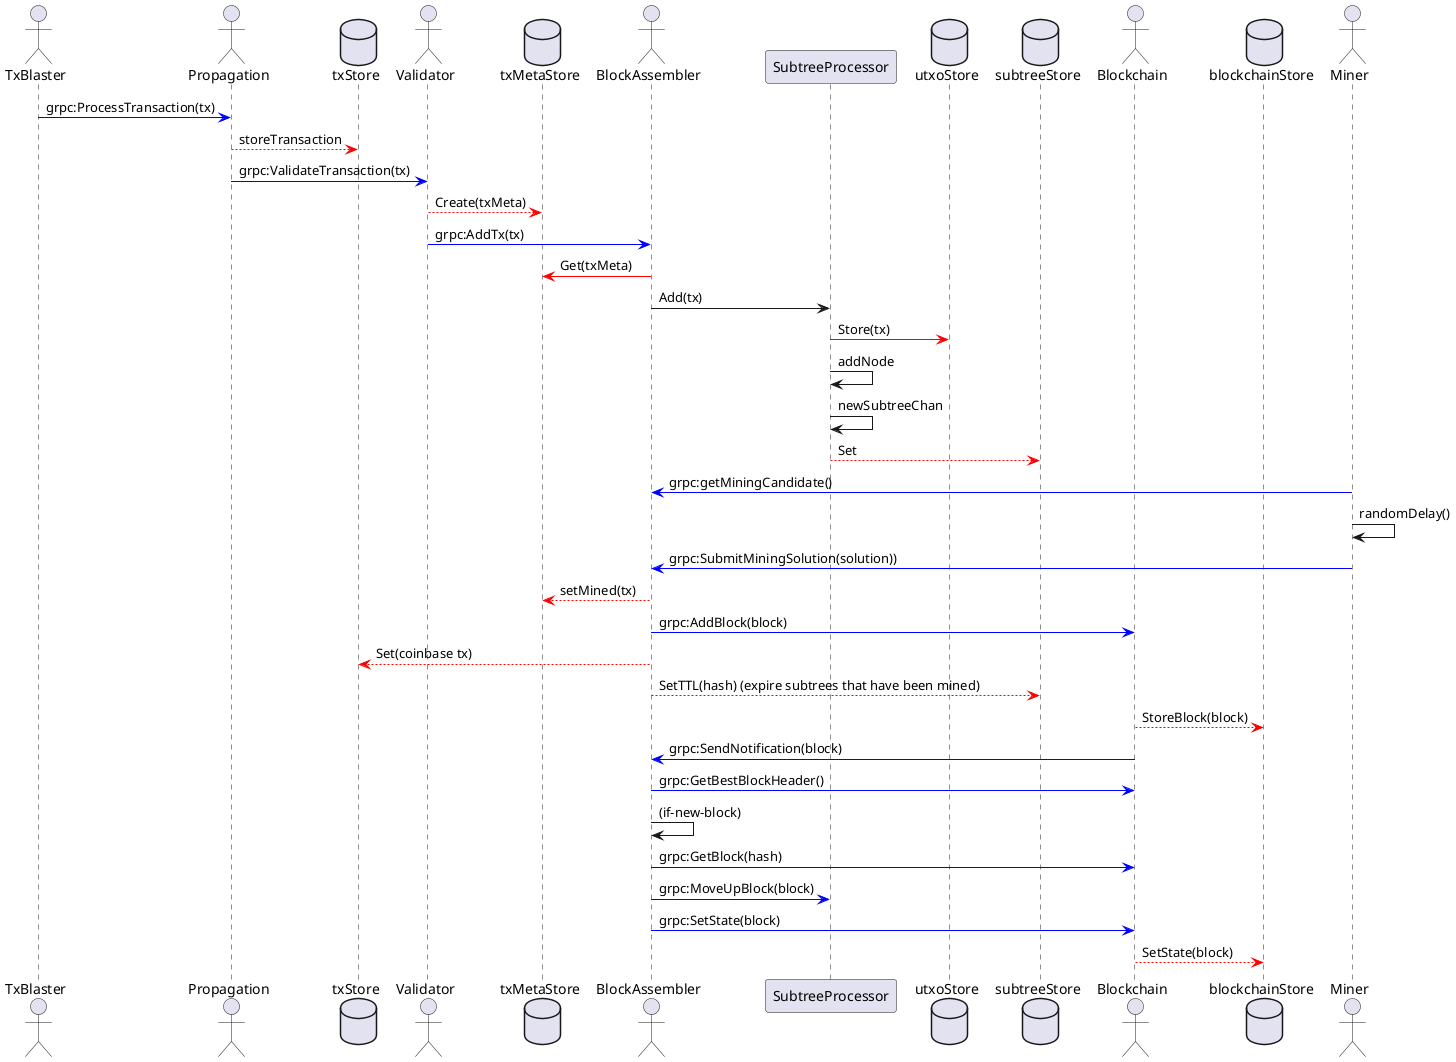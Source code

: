 @startuml overview
actor TxBlaster
actor Propagation
database txStore
actor Validator
database txMetaStore
actor BlockAssembler
participant SubtreeProcessor
database utxoStore
database subtreeStore
Actor Blockchain
database blockchainStore
actor Miner

TxBlaster -[#blue]> Propagation : grpc:ProcessTransaction(tx)
Propagation -[#red]-> txStore: storeTransaction
Propagation -[#blue]> Validator: grpc:ValidateTransaction(tx)

Validator -[#red]-> txMetaStore: Create(txMeta)
Validator -[#blue]> BlockAssembler: grpc:AddTx(tx)

BlockAssembler -[#red]> txMetaStore: Get(txMeta)
BlockAssembler -> SubtreeProcessor: Add(tx)
SubtreeProcessor -[#red]> utxoStore: Store(tx)
SubtreeProcessor -> SubtreeProcessor : addNode
SubtreeProcessor -> SubtreeProcessor : newSubtreeChan
SubtreeProcessor -[#red]-> subtreeStore : Set



Miner -[#blue]> BlockAssembler : grpc:getMiningCandidate()
Miner -> Miner : randomDelay()
Miner -[#blue]> BlockAssembler : grpc:SubmitMiningSolution(solution))

BlockAssembler -[#red]-> txMetaStore: setMined(tx)
BlockAssembler -[#blue]> Blockchain : grpc:AddBlock(block)
BlockAssembler -[#red]-> txStore : Set(coinbase tx)
BlockAssembler -[#red]-> subtreeStore : SetTTL(hash) (expire subtrees that have been mined)
Blockchain -[#red]-> blockchainStore : StoreBlock(block)
Blockchain -[#blue]> BlockAssembler : grpc:SendNotification(block)
BlockAssembler -[#blue]> Blockchain : grpc:GetBestBlockHeader()
BlockAssembler -> BlockAssembler : (if-new-block)
BlockAssembler -[#blue]> Blockchain : grpc:GetBlock(hash)
BlockAssembler -[#blue]> SubtreeProcessor : grpc:MoveUpBlock(block)
BlockAssembler -[#blue]> Blockchain : grpc:SetState(block)
Blockchain -[#red]-> blockchainStore : SetState(block)


@enduml
